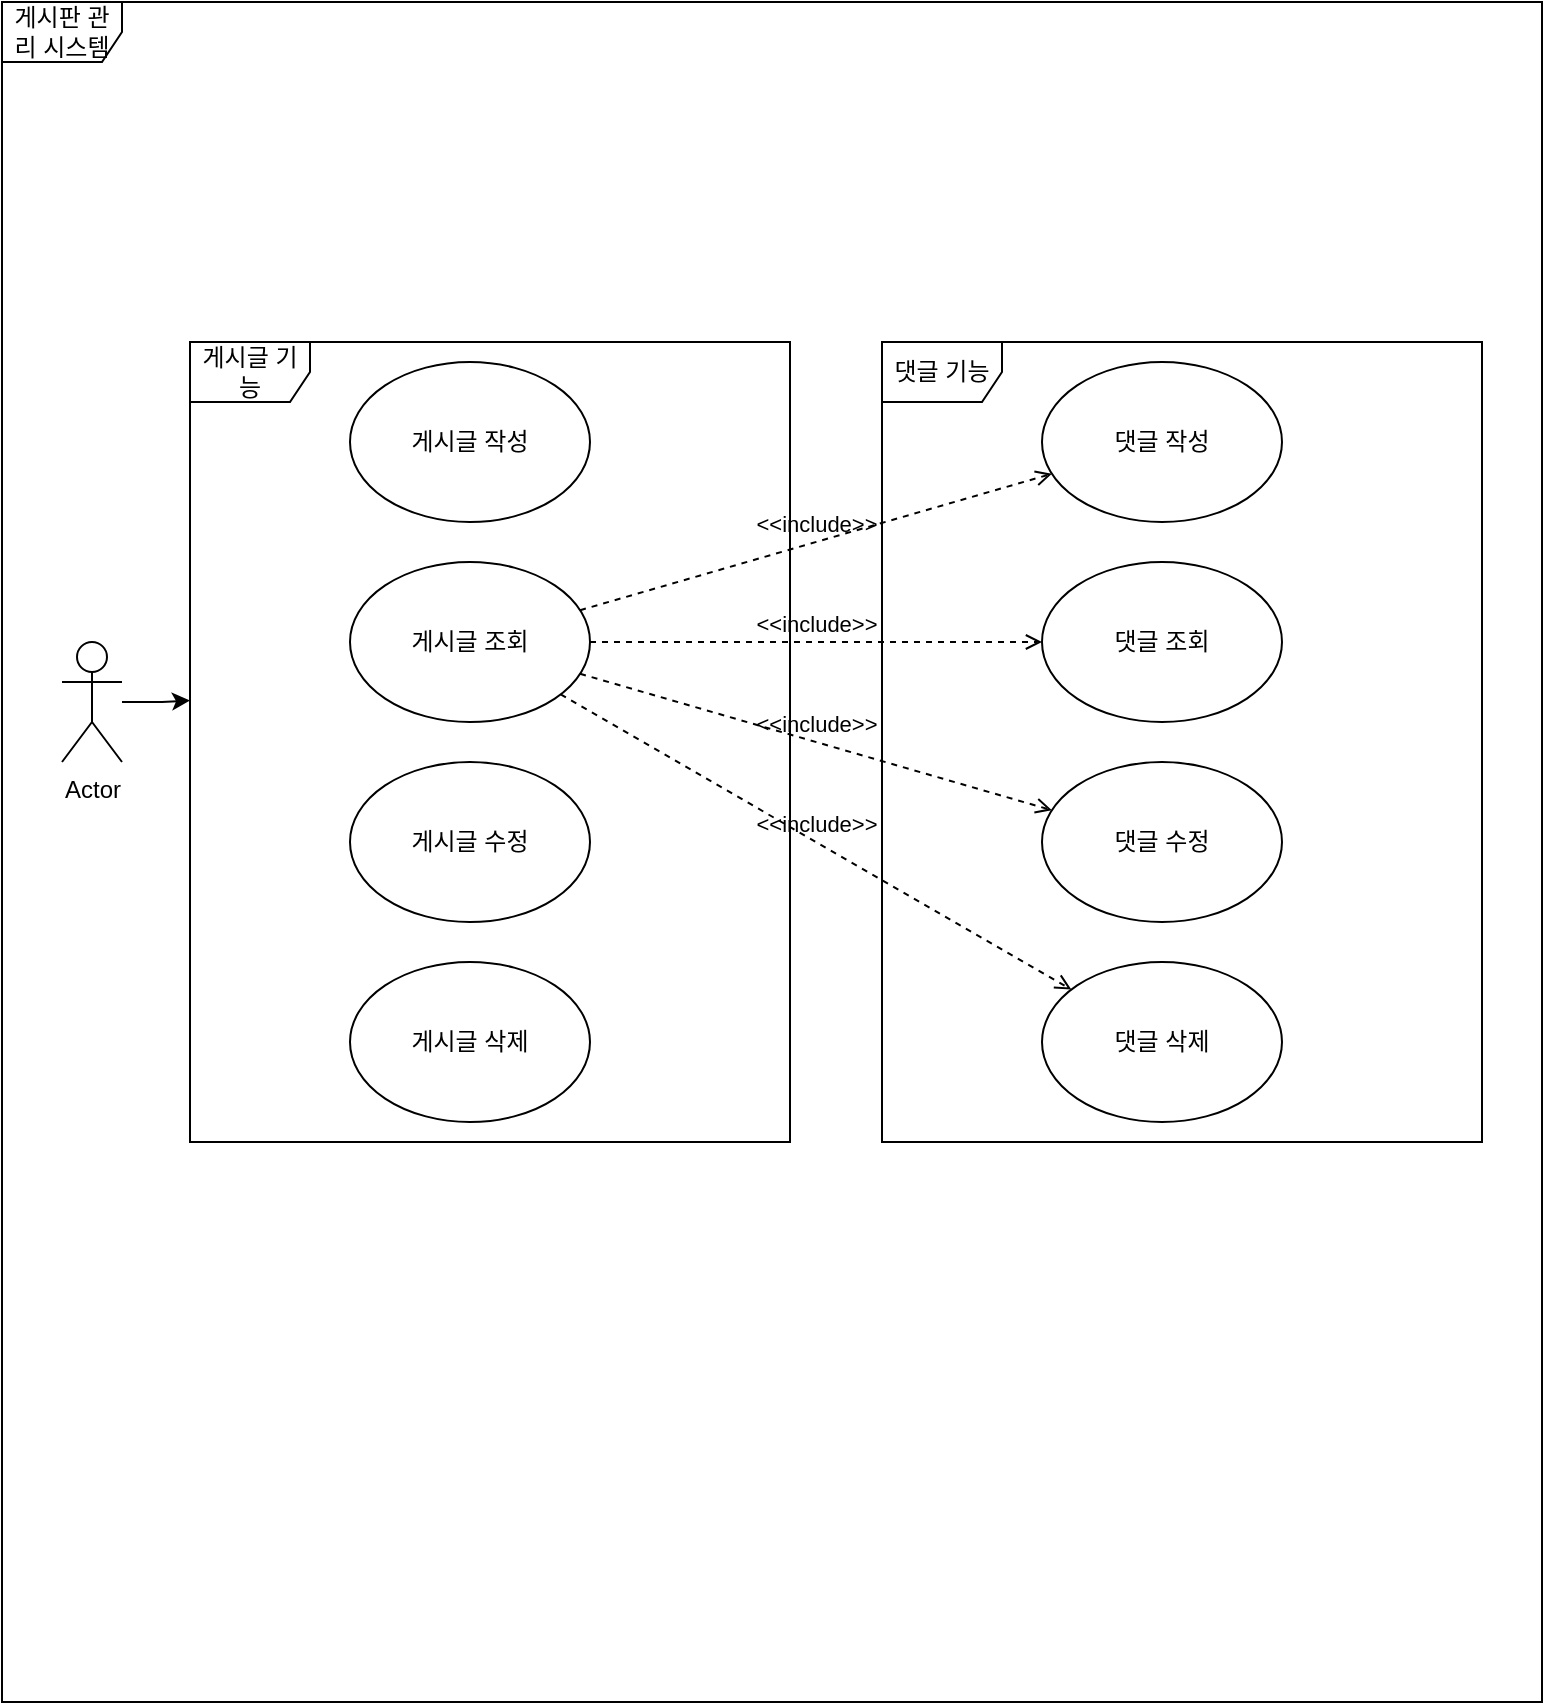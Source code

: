 <mxfile version="26.0.3">
  <diagram name="페이지-1" id="7vw8FRRkTpIKr5hUVyr1">
    <mxGraphModel dx="667" dy="354" grid="1" gridSize="10" guides="1" tooltips="1" connect="1" arrows="1" fold="1" page="1" pageScale="1" pageWidth="827" pageHeight="1169" math="0" shadow="0">
      <root>
        <mxCell id="0" />
        <mxCell id="1" parent="0" />
        <mxCell id="5Hgiezqot0WlcpviE9Av-1" value="Actor" style="shape=umlActor;verticalLabelPosition=bottom;verticalAlign=top;html=1;outlineConnect=0;" vertex="1" parent="1">
          <mxGeometry x="50" y="350" width="30" height="60" as="geometry" />
        </mxCell>
        <mxCell id="5Hgiezqot0WlcpviE9Av-2" value="게시글 작성" style="ellipse;whiteSpace=wrap;html=1;" vertex="1" parent="1">
          <mxGeometry x="194" y="210" width="120" height="80" as="geometry" />
        </mxCell>
        <mxCell id="5Hgiezqot0WlcpviE9Av-3" value="게시글 조회" style="ellipse;whiteSpace=wrap;html=1;" vertex="1" parent="1">
          <mxGeometry x="194" y="310" width="120" height="80" as="geometry" />
        </mxCell>
        <mxCell id="5Hgiezqot0WlcpviE9Av-4" value="게시글 수정" style="ellipse;whiteSpace=wrap;html=1;" vertex="1" parent="1">
          <mxGeometry x="194" y="410" width="120" height="80" as="geometry" />
        </mxCell>
        <mxCell id="5Hgiezqot0WlcpviE9Av-5" value="게시글 삭제" style="ellipse;whiteSpace=wrap;html=1;" vertex="1" parent="1">
          <mxGeometry x="194" y="510" width="120" height="80" as="geometry" />
        </mxCell>
        <mxCell id="5Hgiezqot0WlcpviE9Av-6" value="댓글 작성" style="ellipse;whiteSpace=wrap;html=1;" vertex="1" parent="1">
          <mxGeometry x="540" y="210" width="120" height="80" as="geometry" />
        </mxCell>
        <mxCell id="5Hgiezqot0WlcpviE9Av-7" value="댓글 조회" style="ellipse;whiteSpace=wrap;html=1;" vertex="1" parent="1">
          <mxGeometry x="540" y="310" width="120" height="80" as="geometry" />
        </mxCell>
        <mxCell id="5Hgiezqot0WlcpviE9Av-8" value="댓글 수정" style="ellipse;whiteSpace=wrap;html=1;" vertex="1" parent="1">
          <mxGeometry x="540" y="410" width="120" height="80" as="geometry" />
        </mxCell>
        <mxCell id="5Hgiezqot0WlcpviE9Av-9" value="댓글 삭제" style="ellipse;whiteSpace=wrap;html=1;" vertex="1" parent="1">
          <mxGeometry x="540" y="510" width="120" height="80" as="geometry" />
        </mxCell>
        <mxCell id="5Hgiezqot0WlcpviE9Av-10" value="게시글 기능" style="shape=umlFrame;whiteSpace=wrap;html=1;pointerEvents=0;" vertex="1" parent="1">
          <mxGeometry x="114" y="200" width="300" height="400" as="geometry" />
        </mxCell>
        <mxCell id="5Hgiezqot0WlcpviE9Av-11" value="댓글 기능" style="shape=umlFrame;whiteSpace=wrap;html=1;pointerEvents=0;" vertex="1" parent="1">
          <mxGeometry x="460" y="200" width="300" height="400" as="geometry" />
        </mxCell>
        <mxCell id="5Hgiezqot0WlcpviE9Av-12" value="게시판 관리 시스템" style="shape=umlFrame;whiteSpace=wrap;html=1;pointerEvents=0;" vertex="1" parent="1">
          <mxGeometry x="20" y="30" width="770" height="850" as="geometry" />
        </mxCell>
        <mxCell id="5Hgiezqot0WlcpviE9Av-16" value="&amp;lt;&amp;lt;include&amp;gt;&amp;gt;" style="html=1;verticalAlign=bottom;labelBackgroundColor=none;endArrow=open;endFill=0;dashed=1;rounded=0;" edge="1" parent="1" source="5Hgiezqot0WlcpviE9Av-3" target="5Hgiezqot0WlcpviE9Av-7">
          <mxGeometry width="160" relative="1" as="geometry">
            <mxPoint x="319" y="344" as="sourcePoint" />
            <mxPoint x="555" y="276" as="targetPoint" />
          </mxGeometry>
        </mxCell>
        <mxCell id="5Hgiezqot0WlcpviE9Av-17" value="&amp;lt;&amp;lt;include&amp;gt;&amp;gt;" style="html=1;verticalAlign=bottom;labelBackgroundColor=none;endArrow=open;endFill=0;dashed=1;rounded=0;" edge="1" parent="1" source="5Hgiezqot0WlcpviE9Av-3" target="5Hgiezqot0WlcpviE9Av-8">
          <mxGeometry width="160" relative="1" as="geometry">
            <mxPoint x="324" y="360" as="sourcePoint" />
            <mxPoint x="550" y="360" as="targetPoint" />
          </mxGeometry>
        </mxCell>
        <mxCell id="5Hgiezqot0WlcpviE9Av-18" value="&amp;lt;&amp;lt;include&amp;gt;&amp;gt;" style="html=1;verticalAlign=bottom;labelBackgroundColor=none;endArrow=open;endFill=0;dashed=1;rounded=0;" edge="1" parent="1" source="5Hgiezqot0WlcpviE9Av-3" target="5Hgiezqot0WlcpviE9Av-9">
          <mxGeometry width="160" relative="1" as="geometry">
            <mxPoint x="319" y="376" as="sourcePoint" />
            <mxPoint x="555" y="444" as="targetPoint" />
          </mxGeometry>
        </mxCell>
        <mxCell id="5Hgiezqot0WlcpviE9Av-19" value="&amp;lt;&amp;lt;include&amp;gt;&amp;gt;" style="html=1;verticalAlign=bottom;labelBackgroundColor=none;endArrow=open;endFill=0;dashed=1;rounded=0;" edge="1" parent="1" source="5Hgiezqot0WlcpviE9Av-3" target="5Hgiezqot0WlcpviE9Av-6">
          <mxGeometry width="160" relative="1" as="geometry">
            <mxPoint x="324" y="260" as="sourcePoint" />
            <mxPoint x="550" y="260" as="targetPoint" />
          </mxGeometry>
        </mxCell>
        <mxCell id="5Hgiezqot0WlcpviE9Av-20" style="edgeStyle=orthogonalEdgeStyle;rounded=0;orthogonalLoop=1;jettySize=auto;html=1;entryX=0;entryY=0.448;entryDx=0;entryDy=0;entryPerimeter=0;" edge="1" parent="1" source="5Hgiezqot0WlcpviE9Av-1" target="5Hgiezqot0WlcpviE9Av-10">
          <mxGeometry relative="1" as="geometry">
            <mxPoint x="110" y="390" as="targetPoint" />
          </mxGeometry>
        </mxCell>
      </root>
    </mxGraphModel>
  </diagram>
</mxfile>
